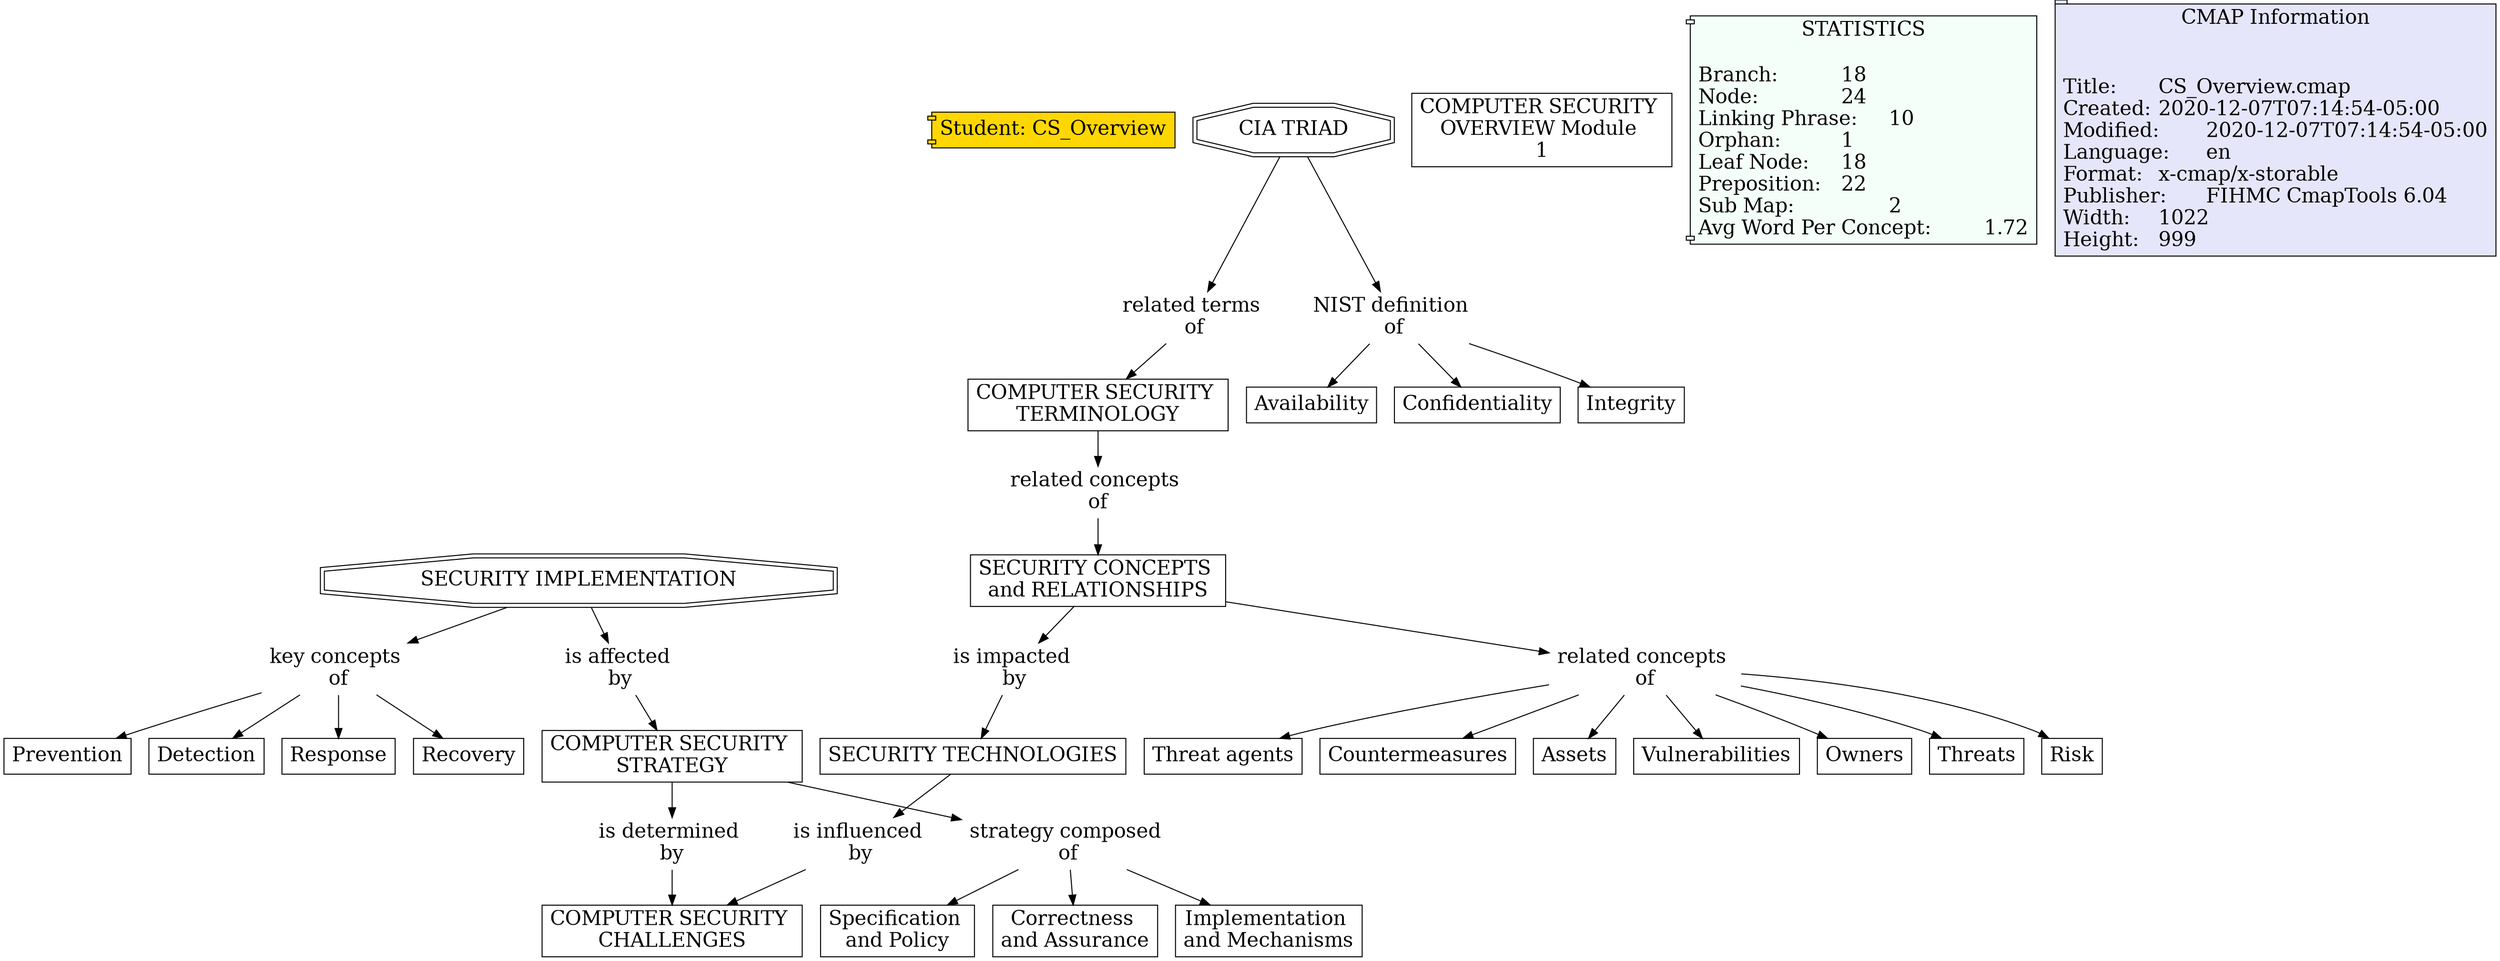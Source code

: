 // The Round Table
digraph {
	Student [label="Student: CS_Overview" fillcolor=gold fontsize=20 shape=component style=filled]
	"1S2N4CJCC-221WY2M-3DW" [label="COMPUTER SECURITY 
TERMINOLOGY" fillcolor=white fontsize=20 shape=rect style=filled]
	"1S40W3TRP-5XM0N8-4MX" [label="related concepts 
of" fontsize=20 shape=none]
	"1S2N4CJCC-221WY2M-3DW" -> "1S40W3TRP-5XM0N8-4MX" [constraint=true]
	"1S2N9W335-1X1MM33-7R7" [label="NIST definition 
of" fontsize=20 shape=none]
	"1S2N2QJK8-2MGKG0-1WB" [label=Availability fillcolor=white fontsize=20 shape=rect style=filled]
	"1S2N9W335-1X1MM33-7R7" -> "1S2N2QJK8-2MGKG0-1WB" [constraint=true]
	"1S40W28FJ-28MH6R0-4LH" [label="is impacted 
by" fontsize=20 shape=none]
	"1S2N37JQK-1QD35BF-29C" [label="SECURITY TECHNOLOGIES
" fillcolor=white fontsize=20 shape=rect style=filled]
	"1S40W28FJ-28MH6R0-4LH" -> "1S2N37JQK-1QD35BF-29C" [constraint=true]
	"1S2N9W335-1X1MM33-7R7" [label="NIST definition 
of" fontsize=20 shape=none]
	"1S2N2QFDZ-125J02H-1W2" [label=Confidentiality fillcolor=white fontsize=20 shape=rect style=filled]
	"1S2N9W335-1X1MM33-7R7" -> "1S2N2QFDZ-125J02H-1W2" [constraint=true]
	"1S2NC97F5-12W2H9P-9D9" [label="related concepts 
of" fontsize=20 shape=none]
	"1S2N9Y7LC-1S38ZQN-7TS" [label=Vulnerabilities fillcolor=white fontsize=20 shape=rect style=filled]
	"1S2NC97F5-12W2H9P-9D9" -> "1S2N9Y7LC-1S38ZQN-7TS" [constraint=true]
	"1S2NC97F5-12W2H9P-9D9" [label="related concepts 
of" fontsize=20 shape=none]
	"1S2N9XTTG-89GLF9-7T0" [label=Owners fillcolor=white fontsize=20 shape=rect style=filled]
	"1S2NC97F5-12W2H9P-9D9" -> "1S2N9XTTG-89GLF9-7T0" [constraint=true]
	"1S40W5FJP-1H8CKMB-4Q5" [label="is determined 
by" fontsize=20 shape=none]
	"1S2N4BP56-191G7G6-3C7" [label="COMPUTER SECURITY 
CHALLENGES" fillcolor=white fontsize=20 shape=rect style=filled]
	"1S40W5FJP-1H8CKMB-4Q5" -> "1S2N4BP56-191G7G6-3C7" [constraint=true]
	"1S2NC97F5-12W2H9P-9D9" [label="related concepts 
of" fontsize=20 shape=none]
	"1S2N9Y6GS-13WYC0L-7TN" [label=Threats fillcolor=white fontsize=20 shape=rect style=filled]
	"1S2NC97F5-12W2H9P-9D9" -> "1S2N9Y6GS-13WYC0L-7TN" [constraint=true]
	"1S2N37JQK-1QD35BF-29C" [label="SECURITY TECHNOLOGIES
" fillcolor=white fontsize=20 shape=rect style=filled]
	"1S40W597S-1B0XBLY-4PW" [label="is influenced 
by" fontsize=20 shape=none]
	"1S2N37JQK-1QD35BF-29C" -> "1S40W597S-1B0XBLY-4PW" [constraint=true]
	"1S2N2T317-72PL5N-1Y2" [label="SECURITY IMPLEMENTATION
" fillcolor=white fontsize=20 shape=doubleoctagon style=filled]
	"1S40W5Y1W-1HR8CYL-4RJ" [label="is affected 
by" fontsize=20 shape=none]
	"1S2N2T317-72PL5N-1Y2" -> "1S40W5Y1W-1HR8CYL-4RJ" [constraint=true]
	"1S2N9TH84-2BNZQKD-7NV" [label="key concepts 
of" fontsize=20 shape=none]
	"1S2N2TY6L-1DTJFMF-1Z9" [label=Recovery fillcolor=white fontsize=20 shape=rect style=filled]
	"1S2N9TH84-2BNZQKD-7NV" -> "1S2N2TY6L-1DTJFMF-1Z9" [constraint=true]
	"1S2N9W335-1X1MM33-7R7" [label="NIST definition 
of" fontsize=20 shape=none]
	"1S2N2QH19-BSV73-1W6" [label=Integrity fillcolor=white fontsize=20 shape=rect style=filled]
	"1S2N9W335-1X1MM33-7R7" -> "1S2N2QH19-BSV73-1W6" [constraint=true]
	"1S2N9P7L3-26DPZBQ-7J6" [label="strategy composed 
of" fontsize=20 shape=none]
	"1S2N31CWZ-101XCDZ-25K" [label="Specification 
and Policy
" fillcolor=white fontsize=20 shape=rect style=filled]
	"1S2N9P7L3-26DPZBQ-7J6" -> "1S2N31CWZ-101XCDZ-25K" [constraint=true]
	"1S40W5Y1W-1HR8CYL-4RJ" [label="is affected 
by" fontsize=20 shape=none]
	"1S2N30VGK-1HH2KXZ-24K" [label="COMPUTER SECURITY 
STRATEGY" fillcolor=white fontsize=20 shape=rect style=filled]
	"1S40W5Y1W-1HR8CYL-4RJ" -> "1S2N30VGK-1HH2KXZ-24K" [constraint=true]
	"1S2N9TH84-2BNZQKD-7NV" [label="key concepts 
of" fontsize=20 shape=none]
	"1S2N2V04Z-LSQNG2-1ZF" [label=Prevention fillcolor=white fontsize=20 shape=rect style=filled]
	"1S2N9TH84-2BNZQKD-7NV" -> "1S2N2V04Z-LSQNG2-1ZF" [constraint=true]
	"1S2NC97F5-12W2H9P-9D9" [label="related concepts 
of" fontsize=20 shape=none]
	"1S2NB1K4F-1NXMNBH-7XG" [label=Risk fillcolor=white fontsize=20 shape=rect style=filled]
	"1S2NC97F5-12W2H9P-9D9" -> "1S2NB1K4F-1NXMNBH-7XG" [constraint=true]
	"1S2N9P7L3-26DPZBQ-7J6" [label="strategy composed 
of" fontsize=20 shape=none]
	"1S2N31GJJ-Y99VVD-25T" [label="Correctness 
and Assurance
" fillcolor=white fontsize=20 shape=rect style=filled]
	"1S2N9P7L3-26DPZBQ-7J6" -> "1S2N31GJJ-Y99VVD-25T" [constraint=true]
	"1S2NC97F5-12W2H9P-9D9" [label="related concepts 
of" fontsize=20 shape=none]
	"1S2N9Y55H-2D7W5GB-7TJ" [label="Threat agents
" fillcolor=white fontsize=20 shape=rect style=filled]
	"1S2NC97F5-12W2H9P-9D9" -> "1S2N9Y55H-2D7W5GB-7TJ" [constraint=true]
	"1S2NC97F5-12W2H9P-9D9" [label="related concepts 
of" fontsize=20 shape=none]
	"1S2N9Y40X-1S5GM4K-7TD" [label=Countermeasures fillcolor=white fontsize=20 shape=rect style=filled]
	"1S2NC97F5-12W2H9P-9D9" -> "1S2N9Y40X-1S5GM4K-7TD" [constraint=true]
	"1S40W597S-1B0XBLY-4PW" [label="is influenced 
by" fontsize=20 shape=none]
	"1S2N4BP56-191G7G6-3C7" [label="COMPUTER SECURITY 
CHALLENGES" fillcolor=white fontsize=20 shape=rect style=filled]
	"1S40W597S-1B0XBLY-4PW" -> "1S2N4BP56-191G7G6-3C7" [constraint=true]
	"1S2N30VGK-1HH2KXZ-24K" [label="COMPUTER SECURITY 
STRATEGY" fillcolor=white fontsize=20 shape=rect style=filled]
	"1S2N9P7L3-26DPZBQ-7J6" [label="strategy composed 
of" fontsize=20 shape=none]
	"1S2N30VGK-1HH2KXZ-24K" -> "1S2N9P7L3-26DPZBQ-7J6" [constraint=true]
	"1S2N6TMV3-14Z55M9-3YH" [label="SECURITY CONCEPTS 
and RELATIONSHIPS
" fillcolor=white fontsize=20 shape=rect style=filled]
	"1S40W28FJ-28MH6R0-4LH" [label="is impacted 
by" fontsize=20 shape=none]
	"1S2N6TMV3-14Z55M9-3YH" -> "1S40W28FJ-28MH6R0-4LH" [constraint=true]
	"1S2N2Q513-1L04NLV-1VM" [label="CIA TRIAD" fillcolor=white fontsize=20 shape=doubleoctagon style=filled]
	"1S2N9W335-1X1MM33-7R7" [label="NIST definition 
of" fontsize=20 shape=none]
	"1S2N2Q513-1L04NLV-1VM" -> "1S2N9W335-1X1MM33-7R7" [constraint=true]
	"1S2N2Q513-1L04NLV-1VM" [label="CIA TRIAD" fillcolor=white fontsize=20 shape=doubleoctagon style=filled]
	"1S40W0T6H-177H35R-4J7" [label="related terms 
of" fontsize=20 shape=none]
	"1S2N2Q513-1L04NLV-1VM" -> "1S40W0T6H-177H35R-4J7" [constraint=true]
	"1S2NC97F5-12W2H9P-9D9" [label="related concepts 
of" fontsize=20 shape=none]
	"1S2N9ZTPF-1DR1N0S-7WS" [label=Assets fillcolor=white fontsize=20 shape=rect style=filled]
	"1S2NC97F5-12W2H9P-9D9" -> "1S2N9ZTPF-1DR1N0S-7WS" [constraint=true]
	"1S2N30VGK-1HH2KXZ-24K" [label="COMPUTER SECURITY 
STRATEGY" fillcolor=white fontsize=20 shape=rect style=filled]
	"1S40W5FJP-1H8CKMB-4Q5" [label="is determined 
by" fontsize=20 shape=none]
	"1S2N30VGK-1HH2KXZ-24K" -> "1S40W5FJP-1H8CKMB-4Q5" [constraint=true]
	"1S2N9P7L3-26DPZBQ-7J6" [label="strategy composed 
of" fontsize=20 shape=none]
	"1S2N31F5G-6HHPHY-25P" [label="Implementation 
and Mechanisms
" fillcolor=white fontsize=20 shape=rect style=filled]
	"1S2N9P7L3-26DPZBQ-7J6" -> "1S2N31F5G-6HHPHY-25P" [constraint=true]
	"1S2N9TH84-2BNZQKD-7NV" [label="key concepts 
of" fontsize=20 shape=none]
	"1S2N2TT3M-3XX8V7-1Z1" [label=Detection fillcolor=white fontsize=20 shape=rect style=filled]
	"1S2N9TH84-2BNZQKD-7NV" -> "1S2N2TT3M-3XX8V7-1Z1" [constraint=true]
	"1S2N9TH84-2BNZQKD-7NV" [label="key concepts 
of" fontsize=20 shape=none]
	"1S2N2TWB1-G4C2L6-1Z5" [label=Response fillcolor=white fontsize=20 shape=rect style=filled]
	"1S2N9TH84-2BNZQKD-7NV" -> "1S2N2TWB1-G4C2L6-1Z5" [constraint=true]
	"1S40W0T6H-177H35R-4J7" [label="related terms 
of" fontsize=20 shape=none]
	"1S2N4CJCC-221WY2M-3DW" [label="COMPUTER SECURITY 
TERMINOLOGY" fillcolor=white fontsize=20 shape=rect style=filled]
	"1S40W0T6H-177H35R-4J7" -> "1S2N4CJCC-221WY2M-3DW" [constraint=true]
	"1S2N6TMV3-14Z55M9-3YH" [label="SECURITY CONCEPTS 
and RELATIONSHIPS
" fillcolor=white fontsize=20 shape=rect style=filled]
	"1S2NC97F5-12W2H9P-9D9" [label="related concepts 
of" fontsize=20 shape=none]
	"1S2N6TMV3-14Z55M9-3YH" -> "1S2NC97F5-12W2H9P-9D9" [constraint=true]
	"1S40W3TRP-5XM0N8-4MX" [label="related concepts 
of" fontsize=20 shape=none]
	"1S2N6TMV3-14Z55M9-3YH" [label="SECURITY CONCEPTS 
and RELATIONSHIPS
" fillcolor=white fontsize=20 shape=rect style=filled]
	"1S40W3TRP-5XM0N8-4MX" -> "1S2N6TMV3-14Z55M9-3YH" [constraint=true]
	"1S2N2T317-72PL5N-1Y2" [label="SECURITY IMPLEMENTATION
" fillcolor=white fontsize=20 shape=doubleoctagon style=filled]
	"1S2N9TH84-2BNZQKD-7NV" [label="key concepts 
of" fontsize=20 shape=none]
	"1S2N2T317-72PL5N-1Y2" -> "1S2N9TH84-2BNZQKD-7NV" [constraint=true]
	"1S2N15Y4S-PD7HZR-PF" [label="COMPUTER SECURITY 
OVERVIEW Module 
1" fillcolor=white fontsize=20 shape=rect style=filled]
	statictics [label="STATISTICS
\lBranch:		18\lNode:		24\lLinking Phrase:	10\lOrphan:		1\lLeaf Node:	18\lPreposition:	22\lSub Map:		2\lAvg Word Per Concept:	1.72\l" Gsplines=true fillcolor="#F5FFFA" fontsize=20 shape=component style=filled]
	file_info [label="CMAP Information

\lTitle:	CS_Overview.cmap\lCreated:	2020-12-07T07:14:54-05:00\lModified:	2020-12-07T07:14:54-05:00\lLanguage:	en\lFormat:	x-cmap/x-storable\lPublisher:	FIHMC CmapTools 6.04\lWidth:	1022\lHeight:	999\l" Gsplines=true fillcolor="#E6E6FA" fontsize=20 shape=tab style=filled]
}
